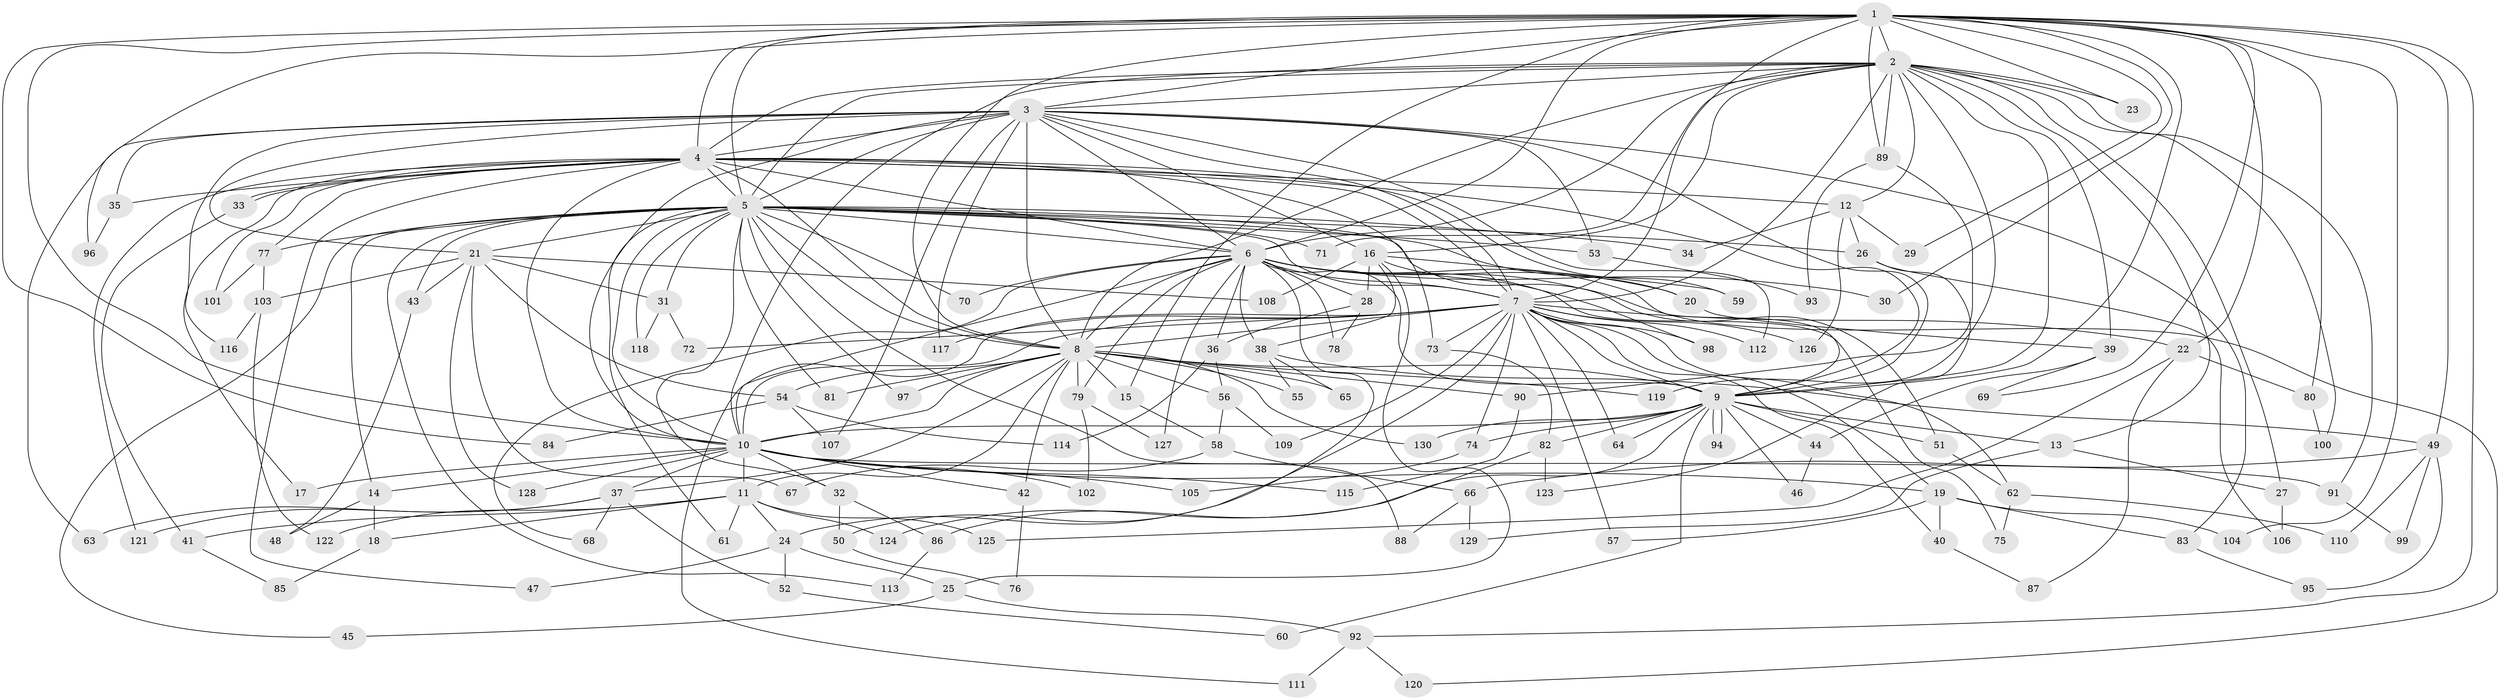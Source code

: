 // Generated by graph-tools (version 1.1) at 2025/49/03/09/25 03:49:29]
// undirected, 130 vertices, 285 edges
graph export_dot {
graph [start="1"]
  node [color=gray90,style=filled];
  1;
  2;
  3;
  4;
  5;
  6;
  7;
  8;
  9;
  10;
  11;
  12;
  13;
  14;
  15;
  16;
  17;
  18;
  19;
  20;
  21;
  22;
  23;
  24;
  25;
  26;
  27;
  28;
  29;
  30;
  31;
  32;
  33;
  34;
  35;
  36;
  37;
  38;
  39;
  40;
  41;
  42;
  43;
  44;
  45;
  46;
  47;
  48;
  49;
  50;
  51;
  52;
  53;
  54;
  55;
  56;
  57;
  58;
  59;
  60;
  61;
  62;
  63;
  64;
  65;
  66;
  67;
  68;
  69;
  70;
  71;
  72;
  73;
  74;
  75;
  76;
  77;
  78;
  79;
  80;
  81;
  82;
  83;
  84;
  85;
  86;
  87;
  88;
  89;
  90;
  91;
  92;
  93;
  94;
  95;
  96;
  97;
  98;
  99;
  100;
  101;
  102;
  103;
  104;
  105;
  106;
  107;
  108;
  109;
  110;
  111;
  112;
  113;
  114;
  115;
  116;
  117;
  118;
  119;
  120;
  121;
  122;
  123;
  124;
  125;
  126;
  127;
  128;
  129;
  130;
  1 -- 2;
  1 -- 3;
  1 -- 4;
  1 -- 5;
  1 -- 6;
  1 -- 7;
  1 -- 8;
  1 -- 9;
  1 -- 10;
  1 -- 15;
  1 -- 22;
  1 -- 23;
  1 -- 29;
  1 -- 30;
  1 -- 49;
  1 -- 69;
  1 -- 80;
  1 -- 84;
  1 -- 89;
  1 -- 92;
  1 -- 96;
  1 -- 104;
  2 -- 3;
  2 -- 4;
  2 -- 5;
  2 -- 6;
  2 -- 7;
  2 -- 8;
  2 -- 9;
  2 -- 10;
  2 -- 12;
  2 -- 13;
  2 -- 16;
  2 -- 23;
  2 -- 27;
  2 -- 39;
  2 -- 71;
  2 -- 89;
  2 -- 91;
  2 -- 100;
  2 -- 119;
  3 -- 4;
  3 -- 5;
  3 -- 6;
  3 -- 7;
  3 -- 8;
  3 -- 9;
  3 -- 10;
  3 -- 16;
  3 -- 21;
  3 -- 35;
  3 -- 53;
  3 -- 63;
  3 -- 83;
  3 -- 107;
  3 -- 112;
  3 -- 116;
  3 -- 117;
  4 -- 5;
  4 -- 6;
  4 -- 7;
  4 -- 8;
  4 -- 9;
  4 -- 10;
  4 -- 12;
  4 -- 17;
  4 -- 33;
  4 -- 33;
  4 -- 35;
  4 -- 47;
  4 -- 59;
  4 -- 73;
  4 -- 77;
  4 -- 101;
  4 -- 121;
  5 -- 6;
  5 -- 7;
  5 -- 8;
  5 -- 9;
  5 -- 10;
  5 -- 14;
  5 -- 20;
  5 -- 21;
  5 -- 26;
  5 -- 31;
  5 -- 32;
  5 -- 34;
  5 -- 43;
  5 -- 45;
  5 -- 53;
  5 -- 61;
  5 -- 70;
  5 -- 71;
  5 -- 77;
  5 -- 81;
  5 -- 88;
  5 -- 97;
  5 -- 113;
  5 -- 118;
  6 -- 7;
  6 -- 8;
  6 -- 9;
  6 -- 10;
  6 -- 20;
  6 -- 28;
  6 -- 30;
  6 -- 36;
  6 -- 38;
  6 -- 50;
  6 -- 51;
  6 -- 68;
  6 -- 70;
  6 -- 75;
  6 -- 78;
  6 -- 79;
  6 -- 120;
  6 -- 127;
  7 -- 8;
  7 -- 9;
  7 -- 10;
  7 -- 19;
  7 -- 22;
  7 -- 24;
  7 -- 40;
  7 -- 57;
  7 -- 62;
  7 -- 64;
  7 -- 72;
  7 -- 73;
  7 -- 74;
  7 -- 98;
  7 -- 109;
  7 -- 111;
  7 -- 112;
  7 -- 117;
  7 -- 126;
  8 -- 9;
  8 -- 10;
  8 -- 11;
  8 -- 15;
  8 -- 37;
  8 -- 42;
  8 -- 54;
  8 -- 55;
  8 -- 56;
  8 -- 65;
  8 -- 79;
  8 -- 81;
  8 -- 90;
  8 -- 97;
  8 -- 119;
  8 -- 130;
  9 -- 10;
  9 -- 13;
  9 -- 44;
  9 -- 46;
  9 -- 51;
  9 -- 60;
  9 -- 64;
  9 -- 74;
  9 -- 82;
  9 -- 94;
  9 -- 94;
  9 -- 124;
  9 -- 130;
  10 -- 11;
  10 -- 14;
  10 -- 17;
  10 -- 19;
  10 -- 32;
  10 -- 37;
  10 -- 42;
  10 -- 91;
  10 -- 102;
  10 -- 105;
  10 -- 115;
  10 -- 128;
  11 -- 18;
  11 -- 24;
  11 -- 41;
  11 -- 61;
  11 -- 122;
  11 -- 124;
  11 -- 125;
  12 -- 26;
  12 -- 29;
  12 -- 34;
  12 -- 126;
  13 -- 27;
  13 -- 129;
  14 -- 18;
  14 -- 48;
  15 -- 58;
  16 -- 25;
  16 -- 28;
  16 -- 38;
  16 -- 59;
  16 -- 98;
  16 -- 108;
  18 -- 85;
  19 -- 40;
  19 -- 57;
  19 -- 83;
  19 -- 104;
  20 -- 39;
  21 -- 31;
  21 -- 43;
  21 -- 54;
  21 -- 67;
  21 -- 103;
  21 -- 108;
  21 -- 128;
  22 -- 80;
  22 -- 87;
  22 -- 125;
  24 -- 25;
  24 -- 47;
  24 -- 52;
  25 -- 45;
  25 -- 92;
  26 -- 106;
  26 -- 123;
  27 -- 106;
  28 -- 36;
  28 -- 78;
  31 -- 72;
  31 -- 118;
  32 -- 50;
  32 -- 86;
  33 -- 41;
  35 -- 96;
  36 -- 56;
  36 -- 114;
  37 -- 52;
  37 -- 63;
  37 -- 68;
  37 -- 121;
  38 -- 49;
  38 -- 55;
  38 -- 65;
  39 -- 44;
  39 -- 69;
  40 -- 87;
  41 -- 85;
  42 -- 76;
  43 -- 48;
  44 -- 46;
  49 -- 66;
  49 -- 95;
  49 -- 99;
  49 -- 110;
  50 -- 76;
  51 -- 62;
  52 -- 60;
  53 -- 93;
  54 -- 84;
  54 -- 107;
  54 -- 114;
  56 -- 58;
  56 -- 109;
  58 -- 66;
  58 -- 67;
  62 -- 75;
  62 -- 110;
  66 -- 88;
  66 -- 129;
  73 -- 82;
  74 -- 105;
  77 -- 101;
  77 -- 103;
  79 -- 102;
  79 -- 127;
  80 -- 100;
  82 -- 86;
  82 -- 123;
  83 -- 95;
  86 -- 113;
  89 -- 90;
  89 -- 93;
  90 -- 115;
  91 -- 99;
  92 -- 111;
  92 -- 120;
  103 -- 116;
  103 -- 122;
}
